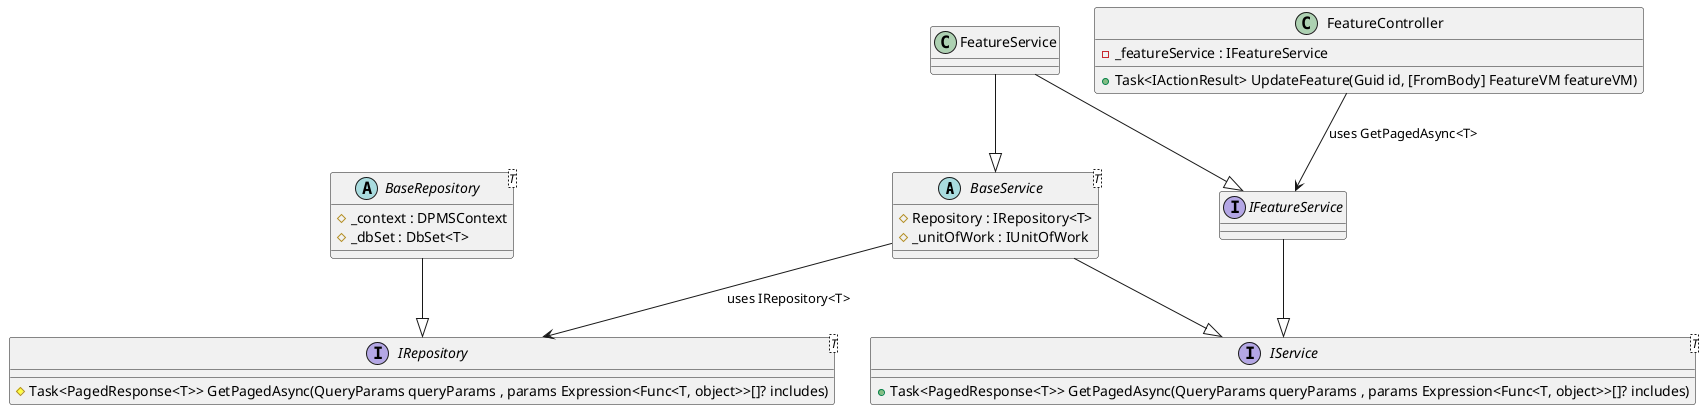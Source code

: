 @startuml

abstract class BaseService<T> {
    #Repository : IRepository<T>
    #_unitOfWork : IUnitOfWork
}

abstract class BaseRepository<T> {
    #_context : DPMSContext
    #_dbSet : DbSet<T>
}

interface IRepository<T> {
    #Task<PagedResponse<T>> GetPagedAsync(QueryParams queryParams , params Expression<Func<T, object>>[]? includes)
}

BaseRepository --|> IRepository

BaseService --|> IService
BaseService --> IRepository : uses IRepository<T>

class FeatureController {
    -_featureService : IFeatureService

    +Task<IActionResult> UpdateFeature(Guid id, [FromBody] FeatureVM featureVM)
}

class FeatureService {
}

interface IFeatureService {
}

interface IService<T> {
    +Task<PagedResponse<T>> GetPagedAsync(QueryParams queryParams , params Expression<Func<T, object>>[]? includes)
}

IFeatureService --|> IService
FeatureService --|> IFeatureService
FeatureService --|> BaseService
FeatureController --> IFeatureService : uses GetPagedAsync<T>

@enduml